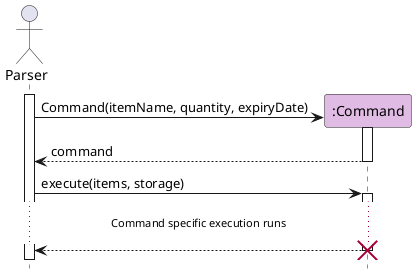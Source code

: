 @startuml

'hide footbox
skinparam sequenceReferenceBackgroundColor #f7807c

hide footbox

actor Parser
participant ":Command" as Command #E0BBE4

activate Parser
Parser -> Command ** : Command(itemName, quantity, expiryDate)
activate Command
return command

Parser -> Command : execute(items, storage)
activate Command

...Command specific execution runs...

return
destroy Command

@enduml